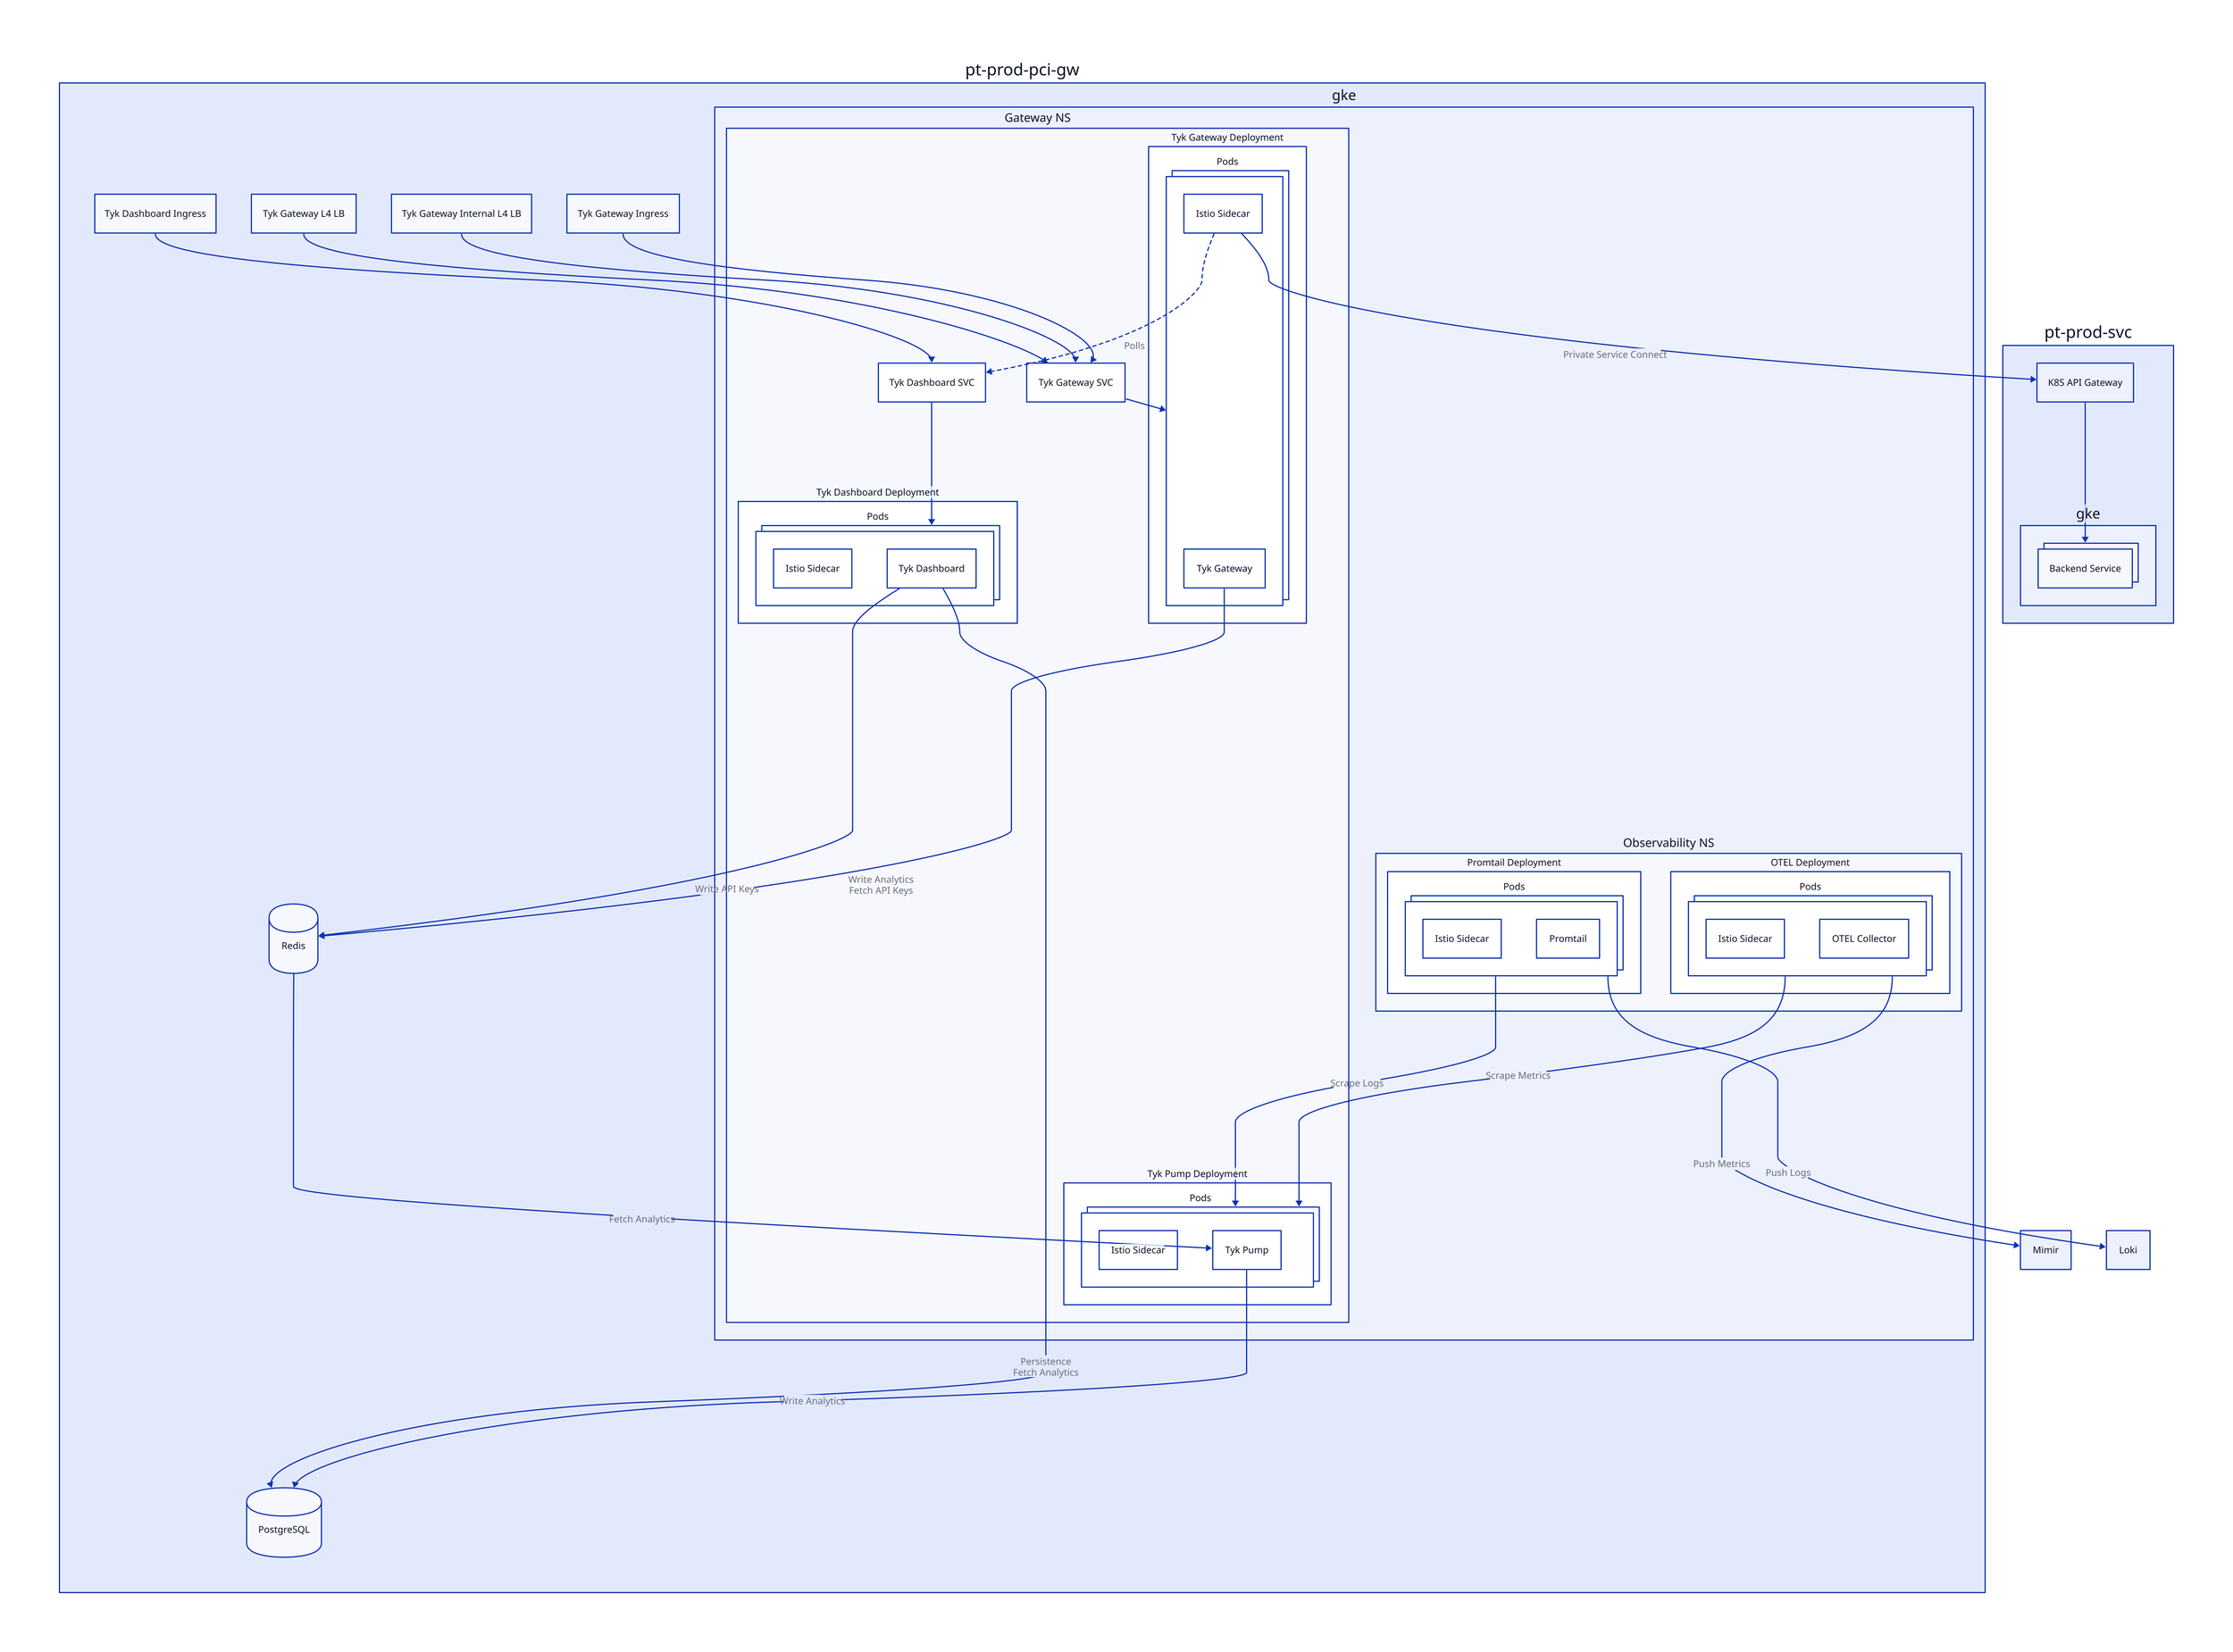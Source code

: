 vars: {
  d2-config: {
    layout-engine: elk
    theme-id: 300
  }
}
pci-gw: pt-prod-pci-gw {
  lb: "" {
    style: {
      fill: transparent
      stroke: transparent
    }
    gw: Tyk Gateway Ingress

    i: Tyk Gateway Internal L4 LB
    e: Tyk Gateway L4 LB
    d: Tyk Dashboard Ingress
  }
  gke: {
    n_gw: Gateway NS {
      d_gw: Tyk Gateway Deployment {
        pods: Pods {
          style.multiple: true
          istio: Istio Sidecar
          tyk: Tyk Gateway
        }
      }
      s_gw: Tyk Gateway SVC

      s_gw -> d_gw.pods

      d_dash: Tyk Dashboard Deployment {
        pods: Pods {
          style.multiple: true
          istio: Istio Sidecar
          tyk: Tyk Dashboard
        }
      }

      s_dash: Tyk Dashboard SVC
      s_dash -> d_dash.pods

      d_pump: Tyk Pump Deployment {
        pods: Pods {
          style.multiple: true
          istio: Istio Sidecar
          tyk: Tyk Pump
        }
      }

      d_gw.pods.istio -> s_dash: Polls {
        style.stroke-dash: 3
      }
    }
    n_obs: Observability NS {
      d_otel: OTEL Deployment {
        pods: Pods {
          style.multiple: true
          istio: Istio Sidecar
          otel: OTEL Collector
        }
      }

      d_otel.pods -> _.n_gw.d_pump.pods: Scrape Metrics

      d_promtail: Promtail Deployment {
        pods: Pods {
          style.multiple: true
          istio: Istio Sidecar
          promtail: Promtail
        }
      }

      d_promtail.pods -> _.n_gw.d_pump.pods: Scrape Logs
    }
  }

  db: "" {
    style: {
      fill: transparent
      stroke: transparent
    }

    redis: Redis {
      shape: cylinder
    }

    pg: PostgreSQL {
      shape: cylinder
    }
  }

  gke.n_gw.d_gw.pods.tyk -> db.redis: |md
    Write Analytics
    Fetch API Keys
  |

  gke.n_gw.d_pump.pods.tyk -> db.pg: Write Analytics
  gke.n_gw.d_pump.pods.tyk <- db.redis: Fetch Analytics

  gke.n_gw.d_dash.pods.tyk -> db.redis: Write API Keys
  gke.n_gw.d_dash.pods.tyk -> db.pg: |md
    Persistence
    Fetch Analytics
  |

  lb.gw -> gke.n_gw.s_gw
  lb.d -> gke.n_gw.s_dash
  lb.i -> gke.n_gw.s_gw
  lb.e -> gke.n_gw.s_gw
}

metrics: "" {
  style: {
    fill: transparent
    stroke: transparent
  }
  mimir: Mimir
  loki: Loki
}
pci-gw.gke.n_obs.d_otel.pods -> metrics.mimir: Push Metrics
pci-gw.gke.n_obs.d_promtail.pods -> metrics.loki: Push Logs

pt-svc: pt-prod-svc {
  lb_i7: K8S API Gateway
  gke: {
    p_svc: Backend Service {
      style.multiple: true
    }
  }

  lb_i7 -> gke.p_svc
}

pci-gw.gke.n_gw.d_gw.pods.istio -> pt-svc.lb_i7: Private Service Connect
